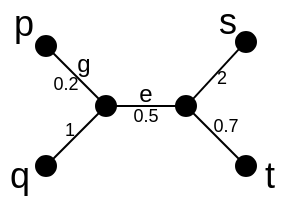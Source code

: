 <mxfile version="14.1.1" type="github">
  <diagram id="_VWFgmsc36bpR6t_Q_1w" name="Page-1">
    <mxGraphModel dx="191" dy="102" grid="1" gridSize="10" guides="1" tooltips="1" connect="1" arrows="1" fold="1" page="1" pageScale="1" pageWidth="850" pageHeight="1100" math="0" shadow="0">
      <root>
        <mxCell id="0" />
        <mxCell id="1" parent="0" />
        <mxCell id="EEsalVjFLMn4Mrq5zuK--8" value="" style="ellipse;whiteSpace=wrap;html=1;aspect=fixed;fontColor=#333333;fillColor=#000000;" parent="1" vertex="1">
          <mxGeometry x="520" y="320" width="10" height="10" as="geometry" />
        </mxCell>
        <mxCell id="EEsalVjFLMn4Mrq5zuK--9" value="" style="ellipse;whiteSpace=wrap;html=1;aspect=fixed;fontColor=#333333;fillColor=#000000;" parent="1" vertex="1">
          <mxGeometry x="560" y="320" width="10" height="10" as="geometry" />
        </mxCell>
        <mxCell id="EEsalVjFLMn4Mrq5zuK--10" value="" style="endArrow=none;html=1;exitX=1;exitY=0.5;exitDx=0;exitDy=0;" parent="1" source="EEsalVjFLMn4Mrq5zuK--8" edge="1">
          <mxGeometry width="50" height="50" relative="1" as="geometry">
            <mxPoint x="510" y="330" as="sourcePoint" />
            <mxPoint x="560" y="325" as="targetPoint" />
          </mxGeometry>
        </mxCell>
        <mxCell id="EEsalVjFLMn4Mrq5zuK--11" value="" style="ellipse;whiteSpace=wrap;html=1;aspect=fixed;fontColor=#333333;fillColor=#000000;" parent="1" vertex="1">
          <mxGeometry x="490" y="290" width="10" height="10" as="geometry" />
        </mxCell>
        <mxCell id="EEsalVjFLMn4Mrq5zuK--12" value="" style="ellipse;whiteSpace=wrap;html=1;aspect=fixed;fontColor=#333333;fillColor=#000000;" parent="1" vertex="1">
          <mxGeometry x="490" y="350" width="10" height="10" as="geometry" />
        </mxCell>
        <mxCell id="EEsalVjFLMn4Mrq5zuK--13" value="" style="ellipse;whiteSpace=wrap;html=1;aspect=fixed;fontColor=#333333;fillColor=#000000;" parent="1" vertex="1">
          <mxGeometry x="590" y="288" width="10" height="10" as="geometry" />
        </mxCell>
        <mxCell id="EEsalVjFLMn4Mrq5zuK--14" value="" style="ellipse;whiteSpace=wrap;html=1;aspect=fixed;fontColor=#333333;fillColor=#000000;" parent="1" vertex="1">
          <mxGeometry x="590" y="350" width="10" height="10" as="geometry" />
        </mxCell>
        <mxCell id="EEsalVjFLMn4Mrq5zuK--15" value="" style="endArrow=none;html=1;exitX=0;exitY=0;exitDx=0;exitDy=0;entryX=1;entryY=1;entryDx=0;entryDy=0;" parent="1" source="EEsalVjFLMn4Mrq5zuK--8" target="EEsalVjFLMn4Mrq5zuK--11" edge="1">
          <mxGeometry width="50" height="50" relative="1" as="geometry">
            <mxPoint x="415" y="330" as="sourcePoint" />
            <mxPoint x="415" y="298" as="targetPoint" />
          </mxGeometry>
        </mxCell>
        <mxCell id="EEsalVjFLMn4Mrq5zuK--16" value="" style="endArrow=none;html=1;exitX=0;exitY=1;exitDx=0;exitDy=0;entryX=1;entryY=0;entryDx=0;entryDy=0;" parent="1" source="EEsalVjFLMn4Mrq5zuK--8" target="EEsalVjFLMn4Mrq5zuK--12" edge="1">
          <mxGeometry width="50" height="50" relative="1" as="geometry">
            <mxPoint x="531.464" y="331.464" as="sourcePoint" />
            <mxPoint x="508.536" y="308.536" as="targetPoint" />
          </mxGeometry>
        </mxCell>
        <mxCell id="EEsalVjFLMn4Mrq5zuK--17" value="" style="endArrow=none;html=1;exitX=1;exitY=1;exitDx=0;exitDy=0;entryX=0;entryY=0;entryDx=0;entryDy=0;" parent="1" source="EEsalVjFLMn4Mrq5zuK--9" target="EEsalVjFLMn4Mrq5zuK--14" edge="1">
          <mxGeometry width="50" height="50" relative="1" as="geometry">
            <mxPoint x="531.464" y="338.536" as="sourcePoint" />
            <mxPoint x="508.536" y="361.464" as="targetPoint" />
          </mxGeometry>
        </mxCell>
        <mxCell id="EEsalVjFLMn4Mrq5zuK--18" value="" style="endArrow=none;html=1;exitX=0;exitY=1;exitDx=0;exitDy=0;entryX=1;entryY=0;entryDx=0;entryDy=0;" parent="1" source="EEsalVjFLMn4Mrq5zuK--13" target="EEsalVjFLMn4Mrq5zuK--9" edge="1">
          <mxGeometry width="50" height="50" relative="1" as="geometry">
            <mxPoint x="578.536" y="338.536" as="sourcePoint" />
            <mxPoint x="601.464" y="361.464" as="targetPoint" />
          </mxGeometry>
        </mxCell>
        <mxCell id="EmlDVxt7mfVJfWOebyv7-4" value="p" style="text;html=1;strokeColor=none;fillColor=none;align=center;verticalAlign=middle;whiteSpace=wrap;rounded=0;fontSize=18;" parent="1" vertex="1">
          <mxGeometry x="474" y="274" width="20" height="20" as="geometry" />
        </mxCell>
        <mxCell id="EmlDVxt7mfVJfWOebyv7-5" value="s" style="text;html=1;strokeColor=none;fillColor=none;align=center;verticalAlign=middle;whiteSpace=wrap;rounded=0;fontSize=18;" parent="1" vertex="1">
          <mxGeometry x="576" y="273" width="20" height="20" as="geometry" />
        </mxCell>
        <mxCell id="EmlDVxt7mfVJfWOebyv7-6" value="q" style="text;html=1;strokeColor=none;fillColor=none;align=center;verticalAlign=middle;whiteSpace=wrap;rounded=0;fontSize=18;" parent="1" vertex="1">
          <mxGeometry x="472" y="350" width="20" height="20" as="geometry" />
        </mxCell>
        <mxCell id="EmlDVxt7mfVJfWOebyv7-8" value="t" style="text;html=1;strokeColor=none;fillColor=none;align=center;verticalAlign=middle;whiteSpace=wrap;rounded=0;fontSize=18;" parent="1" vertex="1">
          <mxGeometry x="597" y="350" width="20" height="20" as="geometry" />
        </mxCell>
        <mxCell id="EmlDVxt7mfVJfWOebyv7-9" value="g" style="text;html=1;strokeColor=none;fillColor=none;align=center;verticalAlign=middle;whiteSpace=wrap;rounded=0;fontSize=12;" parent="1" vertex="1">
          <mxGeometry x="504" y="294" width="20" height="20" as="geometry" />
        </mxCell>
        <mxCell id="EmlDVxt7mfVJfWOebyv7-10" value="e" style="text;html=1;strokeColor=none;fillColor=none;align=center;verticalAlign=middle;whiteSpace=wrap;rounded=0;fontSize=12;" parent="1" vertex="1">
          <mxGeometry x="535" y="309" width="20" height="20" as="geometry" />
        </mxCell>
        <mxCell id="O6z6s9JgMrOhLFdEEmSk-1" value="0.5" style="text;html=1;strokeColor=none;fillColor=none;align=center;verticalAlign=middle;whiteSpace=wrap;rounded=0;fontSize=9;" vertex="1" parent="1">
          <mxGeometry x="535" y="320" width="20" height="20" as="geometry" />
        </mxCell>
        <mxCell id="O6z6s9JgMrOhLFdEEmSk-2" value="2" style="text;html=1;strokeColor=none;fillColor=none;align=center;verticalAlign=middle;whiteSpace=wrap;rounded=0;fontSize=9;" vertex="1" parent="1">
          <mxGeometry x="573" y="301" width="20" height="20" as="geometry" />
        </mxCell>
        <mxCell id="O6z6s9JgMrOhLFdEEmSk-3" value="0.7" style="text;html=1;strokeColor=none;fillColor=none;align=center;verticalAlign=middle;whiteSpace=wrap;rounded=0;fontSize=9;" vertex="1" parent="1">
          <mxGeometry x="575" y="325" width="20" height="20" as="geometry" />
        </mxCell>
        <mxCell id="O6z6s9JgMrOhLFdEEmSk-5" value="0.2" style="text;html=1;strokeColor=none;fillColor=none;align=center;verticalAlign=middle;whiteSpace=wrap;rounded=0;fontSize=9;" vertex="1" parent="1">
          <mxGeometry x="495" y="304" width="20" height="20" as="geometry" />
        </mxCell>
        <mxCell id="O6z6s9JgMrOhLFdEEmSk-6" value="1" style="text;html=1;strokeColor=none;fillColor=none;align=center;verticalAlign=middle;whiteSpace=wrap;rounded=0;fontSize=9;" vertex="1" parent="1">
          <mxGeometry x="497" y="327" width="20" height="20" as="geometry" />
        </mxCell>
      </root>
    </mxGraphModel>
  </diagram>
</mxfile>
